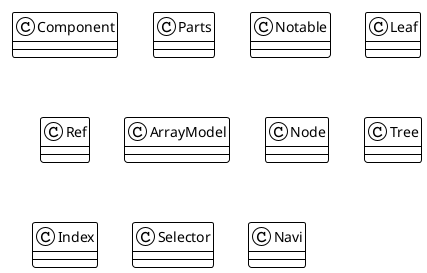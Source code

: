 @startuml

!theme plain

class Component
class Parts

class Notable
class Leaf
class Ref

class ArrayModel

class Node
class Tree

class Index
class Selector
class Navi

